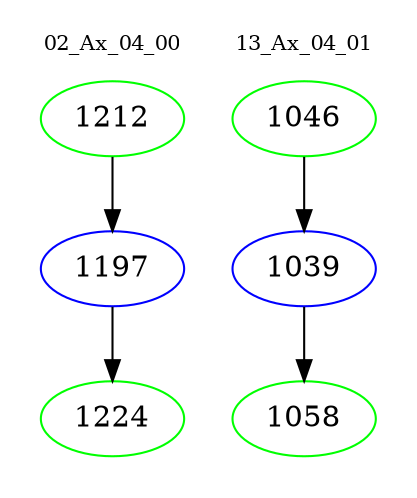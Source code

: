 digraph{
subgraph cluster_0 {
color = white
label = "02_Ax_04_00";
fontsize=10;
T0_1212 [label="1212", color="green"]
T0_1212 -> T0_1197 [color="black"]
T0_1197 [label="1197", color="blue"]
T0_1197 -> T0_1224 [color="black"]
T0_1224 [label="1224", color="green"]
}
subgraph cluster_1 {
color = white
label = "13_Ax_04_01";
fontsize=10;
T1_1046 [label="1046", color="green"]
T1_1046 -> T1_1039 [color="black"]
T1_1039 [label="1039", color="blue"]
T1_1039 -> T1_1058 [color="black"]
T1_1058 [label="1058", color="green"]
}
}
